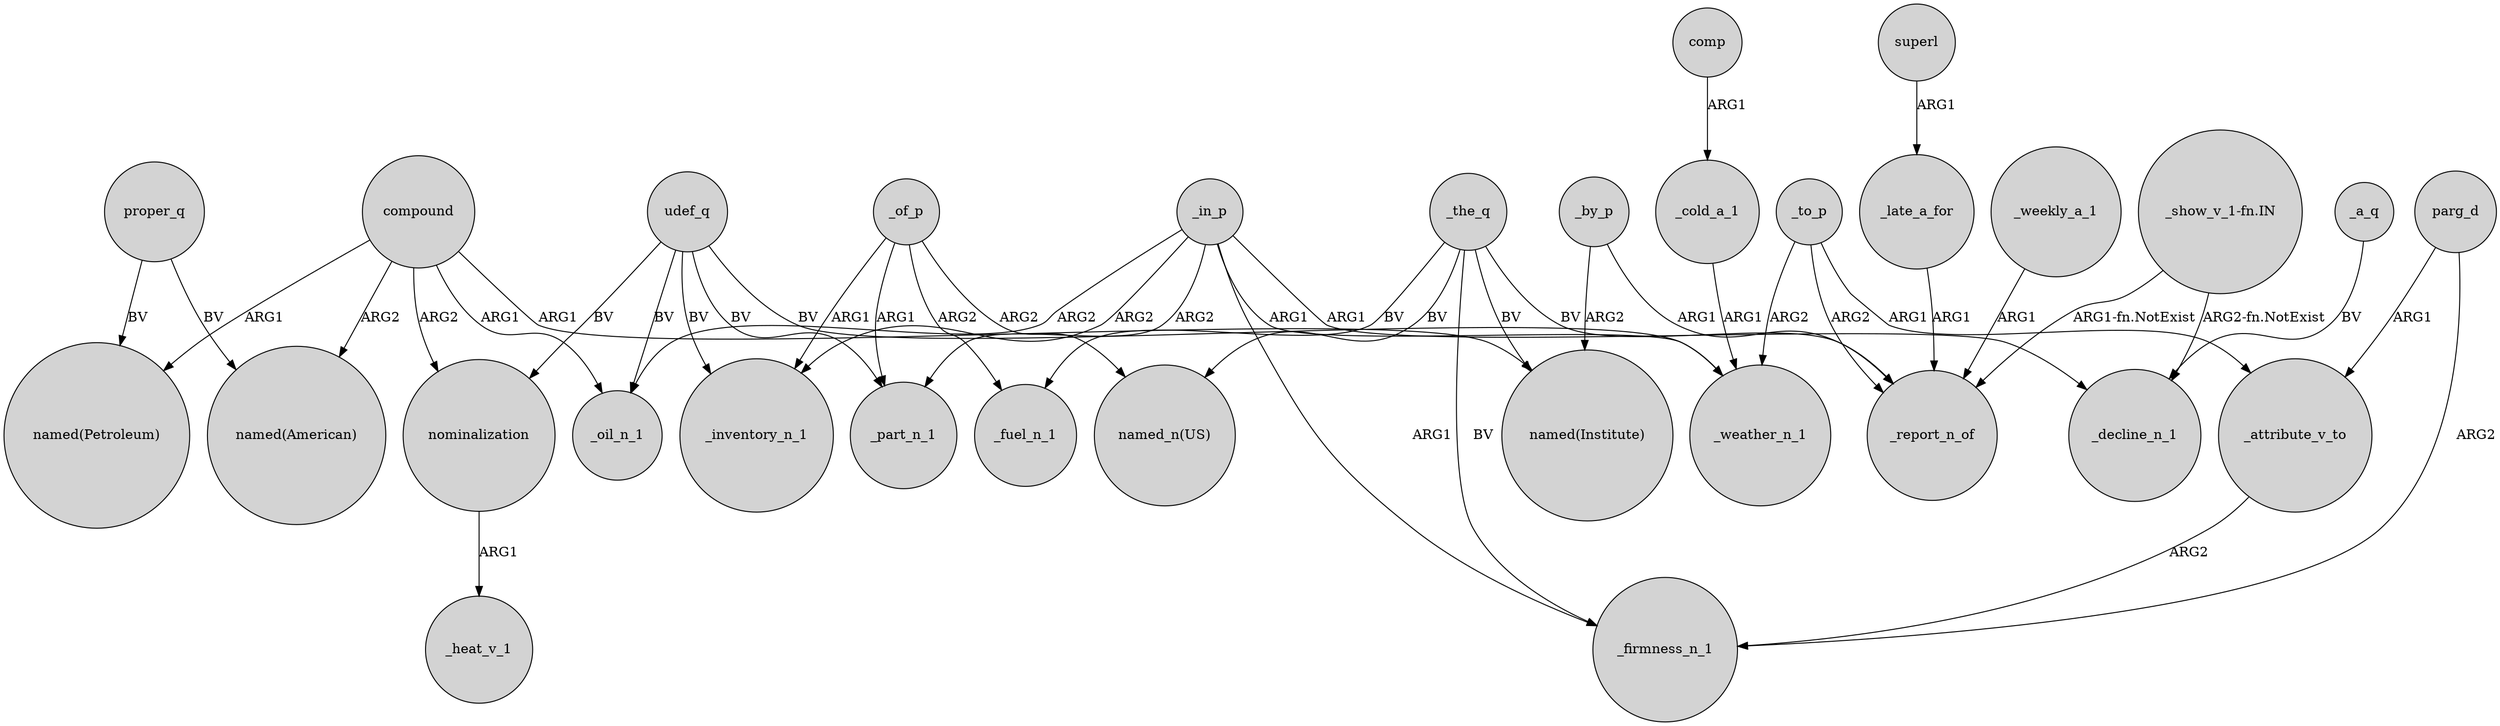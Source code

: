 digraph {
	node [shape=circle style=filled]
	proper_q -> "named(Petroleum)" [label=BV]
	_in_p -> _oil_n_1 [label=ARG2]
	_late_a_for -> _report_n_of [label=ARG1]
	compound -> _oil_n_1 [label=ARG1]
	parg_d -> _attribute_v_to [label=ARG1]
	_in_p -> _part_n_1 [label=ARG2]
	_of_p -> "named_n(US)" [label=ARG2]
	proper_q -> "named(American)" [label=BV]
	_of_p -> _inventory_n_1 [label=ARG1]
	_weekly_a_1 -> _report_n_of [label=ARG1]
	parg_d -> _firmness_n_1 [label=ARG2]
	_the_q -> _fuel_n_1 [label=BV]
	_in_p -> _weather_n_1 [label=ARG1]
	_attribute_v_to -> _firmness_n_1 [label=ARG2]
	_to_p -> _attribute_v_to [label=ARG1]
	superl -> _late_a_for [label=ARG1]
	compound -> nominalization [label=ARG2]
	"_show_v_1-fn.IN" -> _report_n_of [label="ARG1-fn.NotExist"]
	_of_p -> _part_n_1 [label=ARG1]
	compound -> "named(American)" [label=ARG2]
	udef_q -> _weather_n_1 [label=BV]
	_the_q -> "named_n(US)" [label=BV]
	compound -> "named(Institute)" [label=ARG1]
	_a_q -> _decline_n_1 [label=BV]
	_the_q -> _firmness_n_1 [label=BV]
	_the_q -> "named(Institute)" [label=BV]
	_to_p -> _report_n_of [label=ARG2]
	comp -> _cold_a_1 [label=ARG1]
	_by_p -> "named(Institute)" [label=ARG2]
	"_show_v_1-fn.IN" -> _decline_n_1 [label="ARG2-fn.NotExist"]
	_the_q -> _report_n_of [label=BV]
	_by_p -> _report_n_of [label=ARG1]
	_in_p -> _decline_n_1 [label=ARG1]
	udef_q -> nominalization [label=BV]
	compound -> "named(Petroleum)" [label=ARG1]
	_cold_a_1 -> _weather_n_1 [label=ARG1]
	udef_q -> _oil_n_1 [label=BV]
	udef_q -> _inventory_n_1 [label=BV]
	udef_q -> _part_n_1 [label=BV]
	nominalization -> _heat_v_1 [label=ARG1]
	_in_p -> _firmness_n_1 [label=ARG1]
	_to_p -> _weather_n_1 [label=ARG2]
	_of_p -> _fuel_n_1 [label=ARG2]
	_in_p -> _inventory_n_1 [label=ARG2]
}
